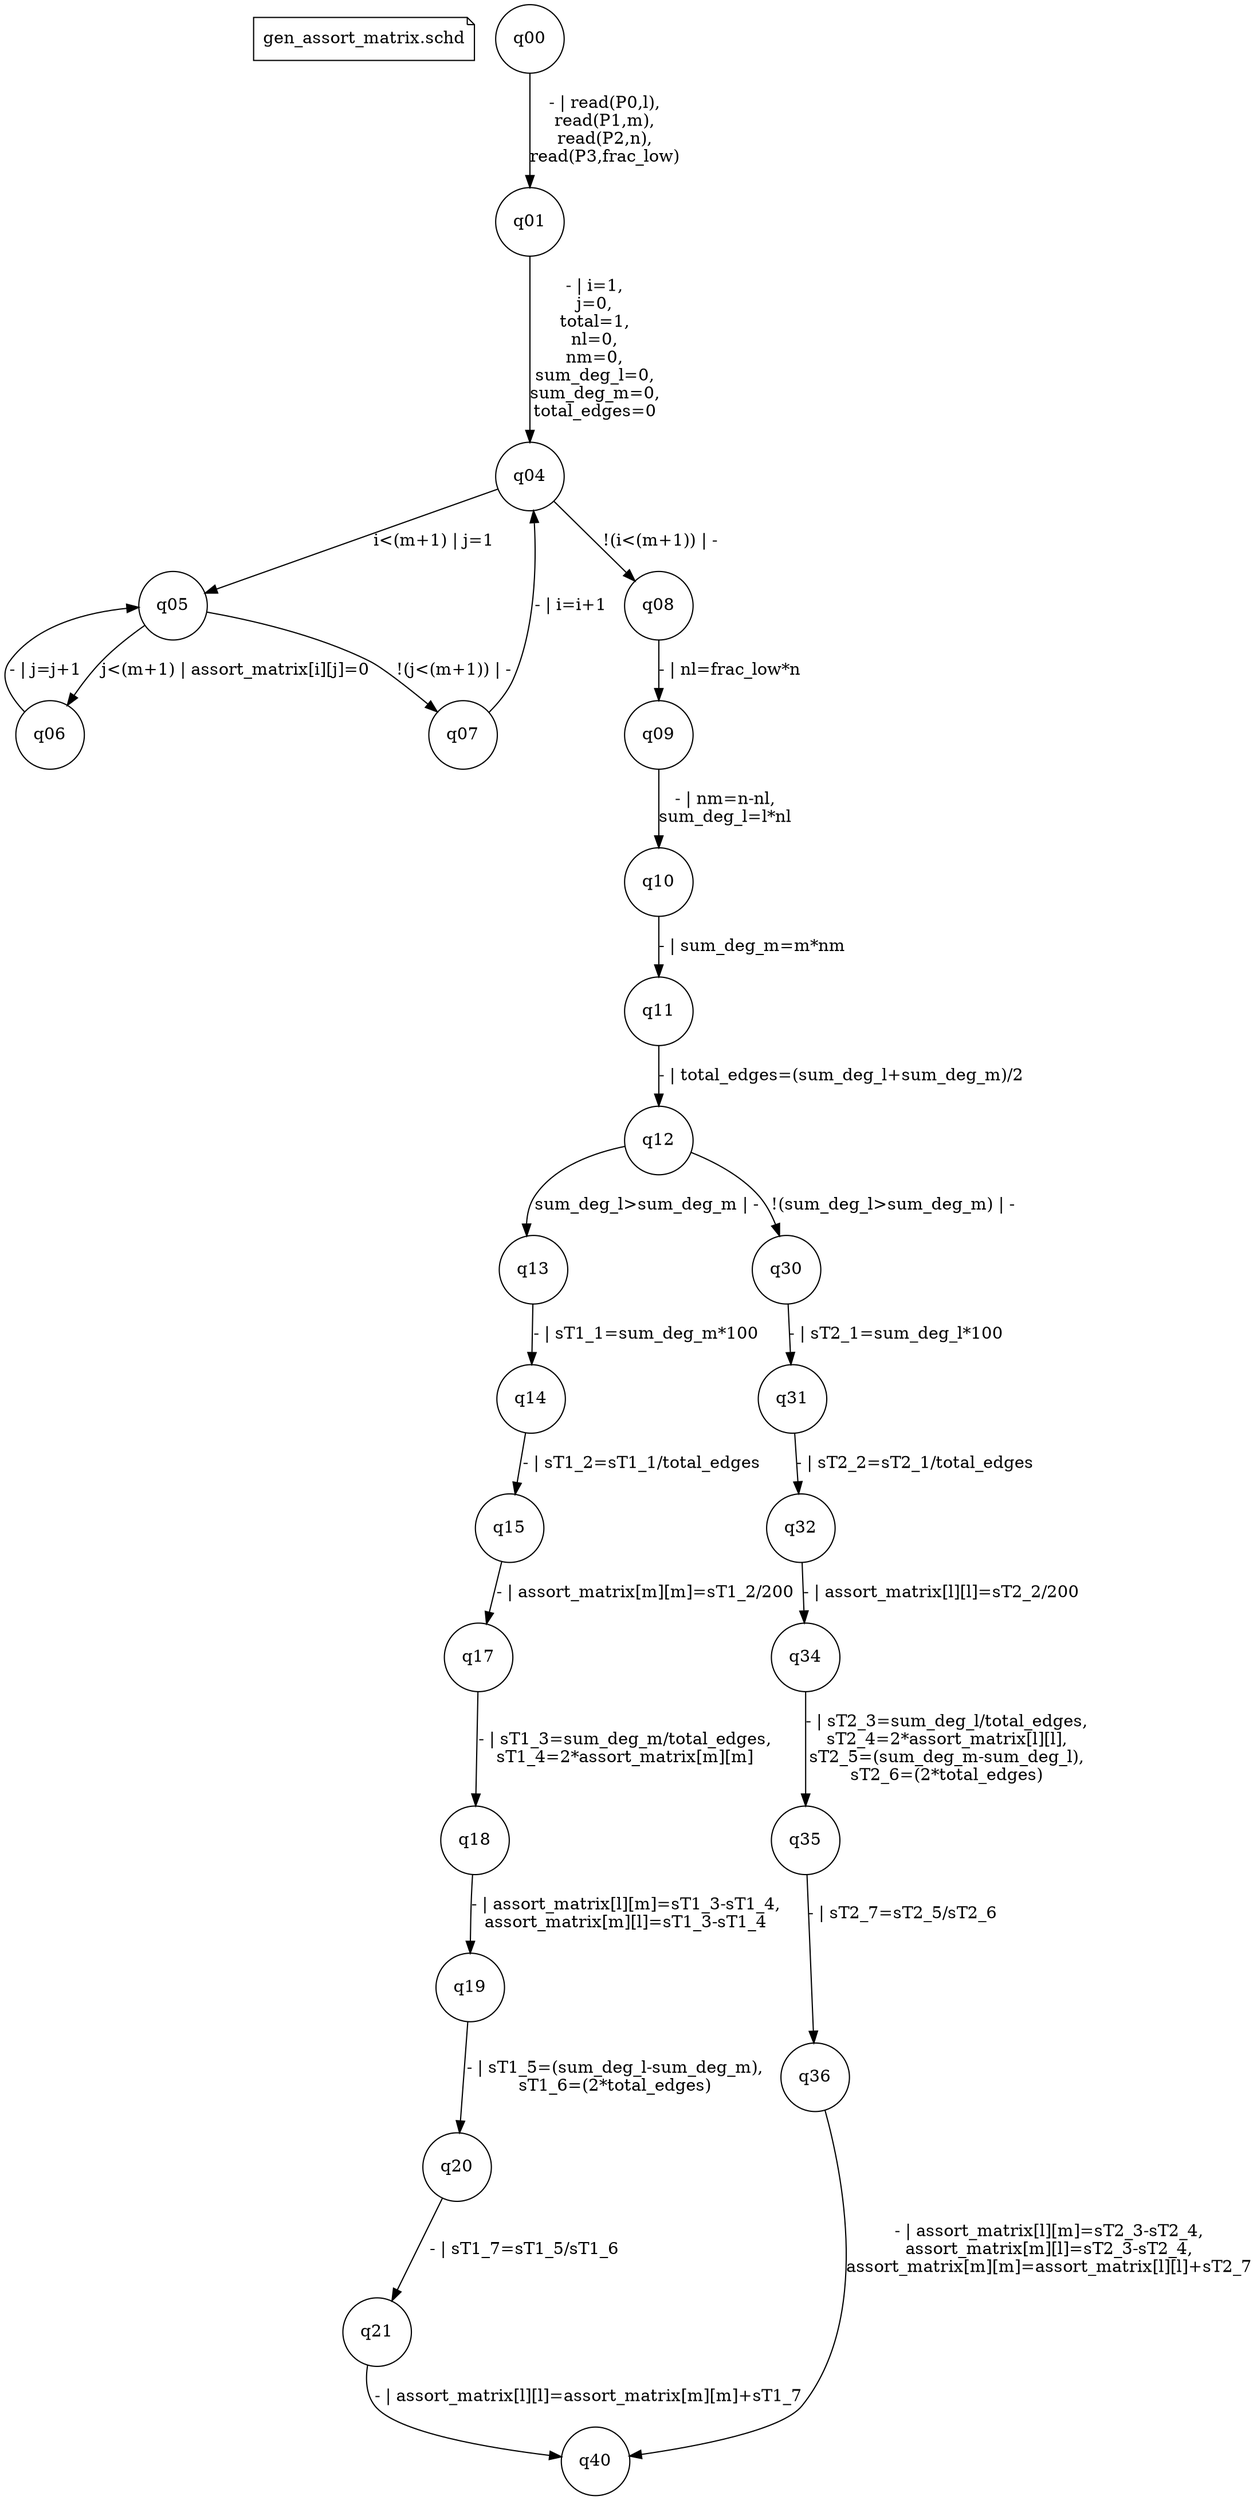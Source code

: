 digraph fsmdIndot {

"gen_assort_matrix.schd" [shape=note];
q00 [shape=circle];
q01 [shape=circle];
q00 -> q01 [label="- | read(P0,l),\nread(P1,m),\nread(P2,n),\nread(P3,frac_low)"];
q01 [shape=circle];
q04 [shape=circle];
q01 -> q04 [label="- | i=1,\nj=0,\ntotal=1,\nnl=0,\nnm=0,\nsum_deg_l=0,\nsum_deg_m=0,\ntotal_edges=0"];
q04 [shape=circle];
q05 [shape=circle];
q04 -> q05 [label="i<(m+1) | j=1"];
q08 [shape=circle];
q04 -> q08 [label="!(i<(m+1)) | -"];
q05 [shape=circle];
q06 [shape=circle];
q05 -> q06 [label="j<(m+1) | assort_matrix[i][j]=0"];
q07 [shape=circle];
q05 -> q07 [label="!(j<(m+1)) | -"];
q06 [shape=circle];
q05 [shape=circle];
q06 -> q05 [label="- | j=j+1"];
q07 [shape=circle];
q04 [shape=circle];
q07 -> q04 [label="- | i=i+1"];
q08 [shape=circle];
q09 [shape=circle];
q08 -> q09 [label="- | nl=frac_low*n"];
q09 [shape=circle];
q10 [shape=circle];
q09 -> q10 [label="- | nm=n-nl,\nsum_deg_l=l*nl"];
q10 [shape=circle];
q11 [shape=circle];
q10 -> q11 [label="- | sum_deg_m=m*nm"];
q11 [shape=circle];
q12 [shape=circle];
q11 -> q12 [label="- | total_edges=(sum_deg_l+sum_deg_m)/2"];
q12 [shape=circle];
q13 [shape=circle];
q12 -> q13 [label="sum_deg_l>sum_deg_m | -"];
q30 [shape=circle];
q12 -> q30 [label="!(sum_deg_l>sum_deg_m) | -"];
q13 [shape=circle];
q14 [shape=circle];
q13 -> q14 [label="- | sT1_1=sum_deg_m*100"];
q14 [shape=circle];
q15 [shape=circle];
q14 -> q15 [label="- | sT1_2=sT1_1/total_edges"];
q15 [shape=circle];
q17 [shape=circle];
q15 -> q17 [label="- | assort_matrix[m][m]=sT1_2/200"];
q17 [shape=circle];
q18 [shape=circle];
q17 -> q18 [label="- | sT1_3=sum_deg_m/total_edges,\nsT1_4=2*assort_matrix[m][m]"];
q18 [shape=circle];
q19 [shape=circle];
q18 -> q19 [label="- | assort_matrix[l][m]=sT1_3-sT1_4,\nassort_matrix[m][l]=sT1_3-sT1_4"];
q19 [shape=circle];
q20 [shape=circle];
q19 -> q20 [label="- | sT1_5=(sum_deg_l-sum_deg_m),\nsT1_6=(2*total_edges)"];
q20 [shape=circle];
q21 [shape=circle];
q20 -> q21 [label="- | sT1_7=sT1_5/sT1_6"];
q21 [shape=circle];
q40 [shape=circle];
q21 -> q40 [label="- | assort_matrix[l][l]=assort_matrix[m][m]+sT1_7"];
q30 [shape=circle];
q31 [shape=circle];
q30 -> q31 [label="- | sT2_1=sum_deg_l*100"];
q31 [shape=circle];
q32 [shape=circle];
q31 -> q32 [label="- | sT2_2=sT2_1/total_edges"];
q32 [shape=circle];
q34 [shape=circle];
q32 -> q34 [label="- | assort_matrix[l][l]=sT2_2/200"];
q34 [shape=circle];
q35 [shape=circle];
q34 -> q35 [label="- | sT2_3=sum_deg_l/total_edges,\nsT2_4=2*assort_matrix[l][l],\nsT2_5=(sum_deg_m-sum_deg_l),\nsT2_6=(2*total_edges)"];
q35 [shape=circle];
q36 [shape=circle];
q35 -> q36 [label="- | sT2_7=sT2_5/sT2_6"];
q36 [shape=circle];
q40 [shape=circle];
q36 -> q40 [label="- | assort_matrix[l][m]=sT2_3-sT2_4,\nassort_matrix[m][l]=sT2_3-sT2_4,\nassort_matrix[m][m]=assort_matrix[l][l]+sT2_7"];

}
